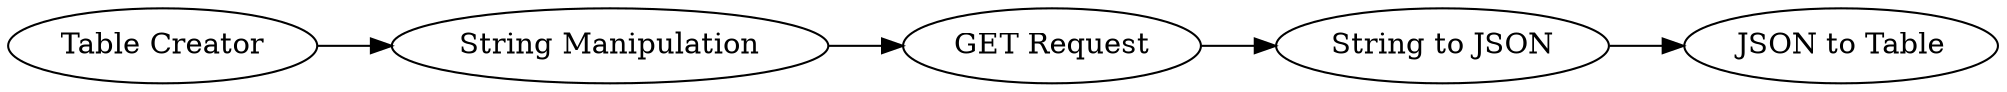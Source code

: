 digraph {
	40 -> 41
	41 -> 39
	38 -> 40
	35 -> 38
	35 [label="Table Creator"]
	41 [label="String to JSON"]
	40 [label="GET Request"]
	39 [label="JSON to Table"]
	38 [label="String Manipulation"]
	rankdir=LR
}
